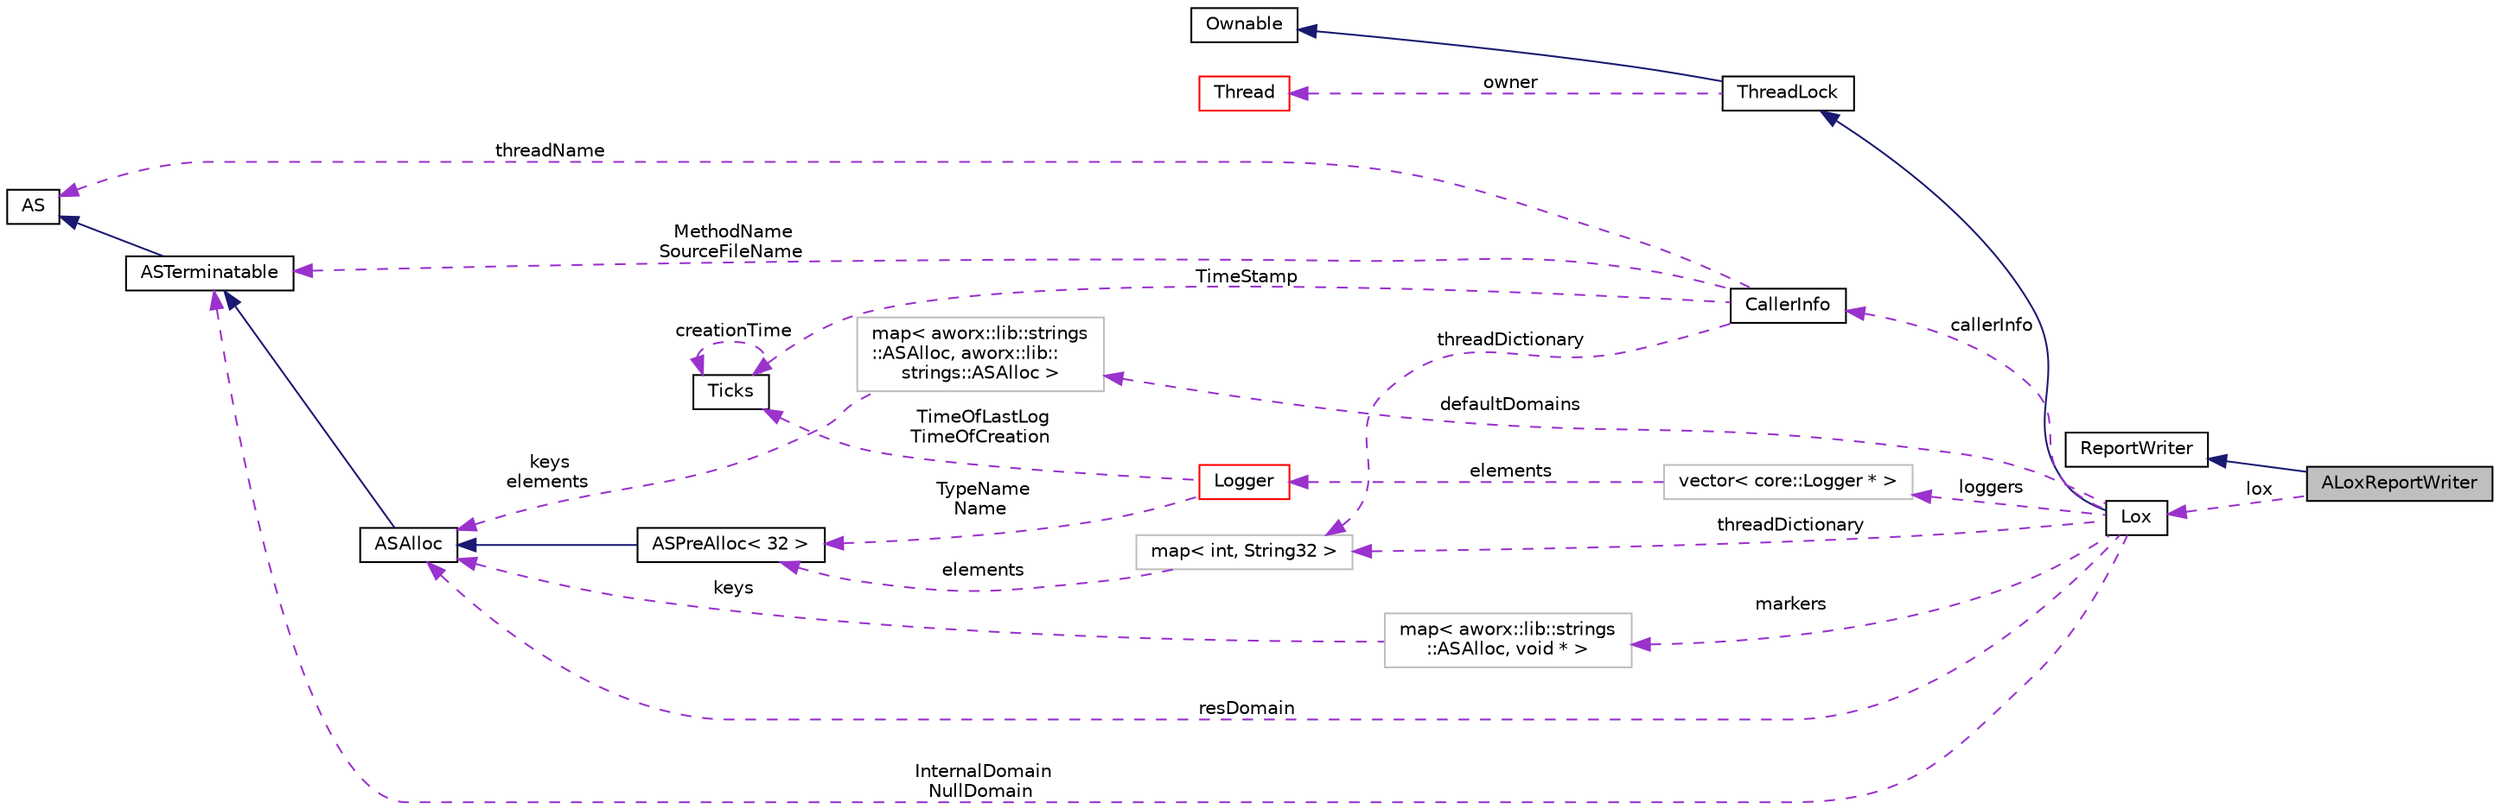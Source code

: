 digraph "ALoxReportWriter"
{
  edge [fontname="Helvetica",fontsize="10",labelfontname="Helvetica",labelfontsize="10"];
  node [fontname="Helvetica",fontsize="10",shape=record];
  rankdir="LR";
  Node1 [label="ALoxReportWriter",height=0.2,width=0.4,color="black", fillcolor="grey75", style="filled", fontcolor="black"];
  Node2 -> Node1 [dir="back",color="midnightblue",fontsize="10",style="solid",fontname="Helvetica"];
  Node2 [label="ReportWriter",height=0.2,width=0.4,color="black", fillcolor="white", style="filled",URL="$classaworx_1_1lib_1_1ReportWriter.html"];
  Node3 -> Node1 [dir="back",color="darkorchid3",fontsize="10",style="dashed",label=" lox" ,fontname="Helvetica"];
  Node3 [label="Lox",height=0.2,width=0.4,color="black", fillcolor="white", style="filled",URL="$classaworx_1_1lox_1_1Lox.html"];
  Node4 -> Node3 [dir="back",color="midnightblue",fontsize="10",style="solid",fontname="Helvetica"];
  Node4 [label="ThreadLock",height=0.2,width=0.4,color="black", fillcolor="white", style="filled",URL="$classaworx_1_1lib_1_1threads_1_1ThreadLock.html"];
  Node5 -> Node4 [dir="back",color="midnightblue",fontsize="10",style="solid",fontname="Helvetica"];
  Node5 [label="Ownable",height=0.2,width=0.4,color="black", fillcolor="white", style="filled",URL="$classaworx_1_1lib_1_1Ownable.html"];
  Node6 -> Node4 [dir="back",color="darkorchid3",fontsize="10",style="dashed",label=" owner" ,fontname="Helvetica"];
  Node6 [label="Thread",height=0.2,width=0.4,color="red", fillcolor="white", style="filled",URL="$classaworx_1_1lib_1_1threads_1_1Thread.html"];
  Node7 -> Node3 [dir="back",color="darkorchid3",fontsize="10",style="dashed",label=" loggers" ,fontname="Helvetica"];
  Node7 [label="vector\< core::Logger * \>",height=0.2,width=0.4,color="grey75", fillcolor="white", style="filled"];
  Node8 -> Node7 [dir="back",color="darkorchid3",fontsize="10",style="dashed",label=" elements" ,fontname="Helvetica"];
  Node8 [label="Logger",height=0.2,width=0.4,color="red", fillcolor="white", style="filled",URL="$classaworx_1_1lox_1_1core_1_1Logger.html"];
  Node9 -> Node8 [dir="back",color="darkorchid3",fontsize="10",style="dashed",label=" TypeName\nName" ,fontname="Helvetica"];
  Node9 [label="ASPreAlloc\< 32 \>",height=0.2,width=0.4,color="black", fillcolor="white", style="filled",URL="$classaworx_1_1lib_1_1strings_1_1ASPreAlloc.html"];
  Node10 -> Node9 [dir="back",color="midnightblue",fontsize="10",style="solid",fontname="Helvetica"];
  Node10 [label="ASAlloc",height=0.2,width=0.4,color="black", fillcolor="white", style="filled",URL="$classaworx_1_1lib_1_1strings_1_1ASAlloc.html"];
  Node11 -> Node10 [dir="back",color="midnightblue",fontsize="10",style="solid",fontname="Helvetica"];
  Node11 [label="ASTerminatable",height=0.2,width=0.4,color="black", fillcolor="white", style="filled",URL="$classaworx_1_1lib_1_1strings_1_1ASTerminatable.html"];
  Node12 -> Node11 [dir="back",color="midnightblue",fontsize="10",style="solid",fontname="Helvetica"];
  Node12 [label="AS",height=0.2,width=0.4,color="black", fillcolor="white", style="filled",URL="$classaworx_1_1lib_1_1strings_1_1AS.html"];
  Node13 -> Node8 [dir="back",color="darkorchid3",fontsize="10",style="dashed",label=" TimeOfLastLog\nTimeOfCreation" ,fontname="Helvetica"];
  Node13 [label="Ticks",height=0.2,width=0.4,color="black", fillcolor="white", style="filled",URL="$classaworx_1_1lib_1_1time_1_1Ticks.html"];
  Node13 -> Node13 [dir="back",color="darkorchid3",fontsize="10",style="dashed",label=" creationTime" ,fontname="Helvetica"];
  Node14 -> Node3 [dir="back",color="darkorchid3",fontsize="10",style="dashed",label=" defaultDomains" ,fontname="Helvetica"];
  Node14 [label="map\< aworx::lib::strings\l::ASAlloc, aworx::lib::\lstrings::ASAlloc \>",height=0.2,width=0.4,color="grey75", fillcolor="white", style="filled"];
  Node10 -> Node14 [dir="back",color="darkorchid3",fontsize="10",style="dashed",label=" keys\nelements" ,fontname="Helvetica"];
  Node15 -> Node3 [dir="back",color="darkorchid3",fontsize="10",style="dashed",label=" markers" ,fontname="Helvetica"];
  Node15 [label="map\< aworx::lib::strings\l::ASAlloc, void * \>",height=0.2,width=0.4,color="grey75", fillcolor="white", style="filled"];
  Node10 -> Node15 [dir="back",color="darkorchid3",fontsize="10",style="dashed",label=" keys" ,fontname="Helvetica"];
  Node16 -> Node3 [dir="back",color="darkorchid3",fontsize="10",style="dashed",label=" threadDictionary" ,fontname="Helvetica"];
  Node16 [label="map\< int, String32 \>",height=0.2,width=0.4,color="grey75", fillcolor="white", style="filled"];
  Node9 -> Node16 [dir="back",color="darkorchid3",fontsize="10",style="dashed",label=" elements" ,fontname="Helvetica"];
  Node11 -> Node3 [dir="back",color="darkorchid3",fontsize="10",style="dashed",label=" InternalDomain\nNullDomain" ,fontname="Helvetica"];
  Node10 -> Node3 [dir="back",color="darkorchid3",fontsize="10",style="dashed",label=" resDomain" ,fontname="Helvetica"];
  Node17 -> Node3 [dir="back",color="darkorchid3",fontsize="10",style="dashed",label=" callerInfo" ,fontname="Helvetica"];
  Node17 [label="CallerInfo",height=0.2,width=0.4,color="black", fillcolor="white", style="filled",URL="$classaworx_1_1lox_1_1core_1_1CallerInfo.html"];
  Node13 -> Node17 [dir="back",color="darkorchid3",fontsize="10",style="dashed",label=" TimeStamp" ,fontname="Helvetica"];
  Node16 -> Node17 [dir="back",color="darkorchid3",fontsize="10",style="dashed",label=" threadDictionary" ,fontname="Helvetica"];
  Node11 -> Node17 [dir="back",color="darkorchid3",fontsize="10",style="dashed",label=" MethodName\nSourceFileName" ,fontname="Helvetica"];
  Node12 -> Node17 [dir="back",color="darkorchid3",fontsize="10",style="dashed",label=" threadName" ,fontname="Helvetica"];
}
